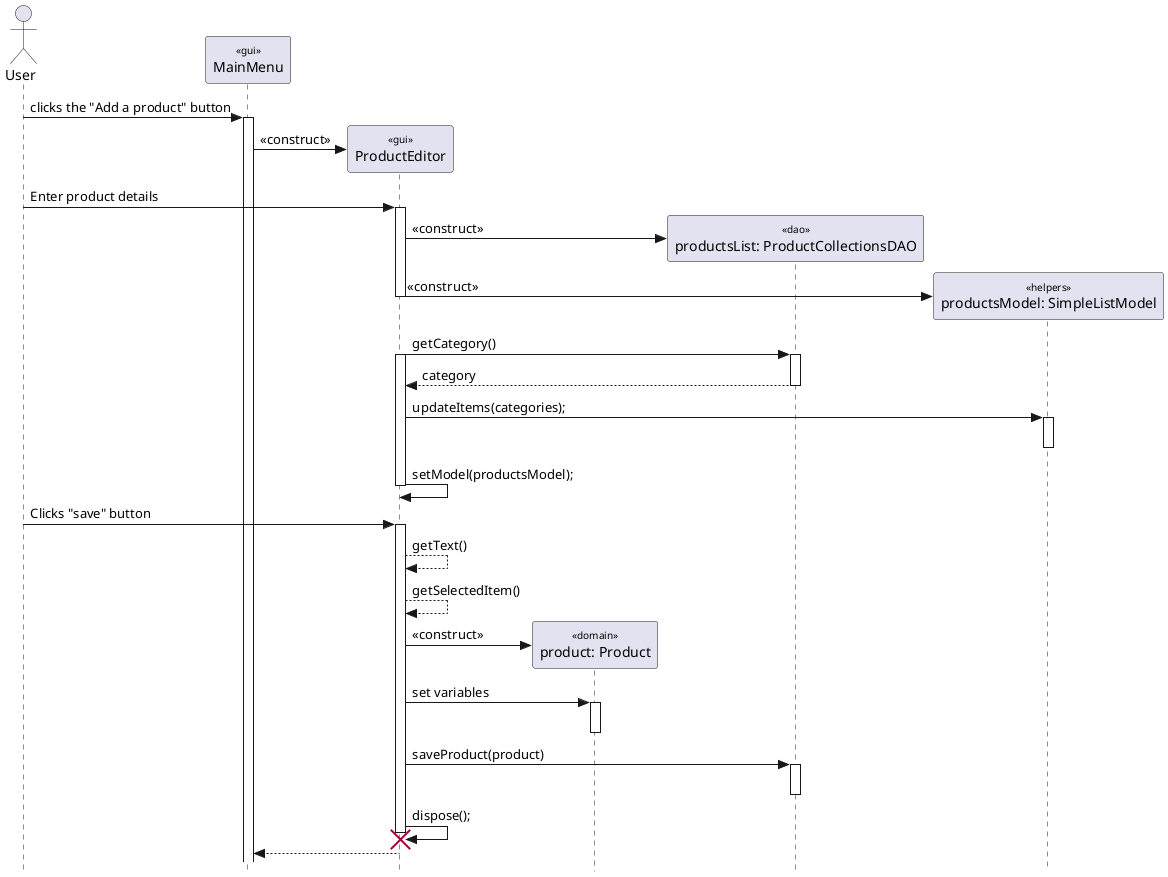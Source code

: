 @startuml
skinparam {
  Style StrictUML
  SequenceStereotype {
    Font {
      Size 10
      Style plain
    }
  }
}
actor "User" as user
participant "MainMenu" as menu <<gui>>
participant "ProductEditor" as productEditor <<gui>>
participant "product: Product" as product <<domain>>
participant "productsList: ProductCollectionsDAO" as ProductCollectionsDAO <<dao>>
participant "productsModel: SimpleListModel" as SimpleListModel <<helpers>>


'create the product editor menu
' user clicks the view a product button
user -> menu++ : clicks the "Add a product" button
create productEditor
menu -> productEditor : <<construct>>

user -> productEditor++ : Enter product details
create ProductCollectionsDAO
productEditor -> ProductCollectionsDAO : <<construct>>
create SimpleListModel
productEditor -> SimpleListModel : <<construct>>
productEditor--

productEditor -> ProductCollectionsDAO++ :getCategory()
productEditor++
ProductCollectionsDAO --> productEditor :category
ProductCollectionsDAO--
productEditor -> SimpleListModel++:updateItems(categories);
SimpleListModel--
productEditor -> productEditor :setModel(productsModel);
productEditor--

user -> productEditor++ : Clicks "save" button
productEditor --> productEditor: getText()
productEditor --> productEditor: getSelectedItem()
create product
productEditor -> product: <<construct>>
'user enter variables
productEditor -> product++ :set variables 
product--

productEditor -> ProductCollectionsDAO++ : saveProduct(product)
ProductCollectionsDAO--
productEditor -> productEditor :dispose();
destroy productEditor 
productEditor --> menu

@enduml
